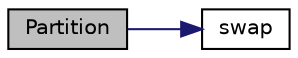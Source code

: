 digraph "Partition"
{
  edge [fontname="Helvetica",fontsize="10",labelfontname="Helvetica",labelfontsize="10"];
  node [fontname="Helvetica",fontsize="10",shape=record];
  rankdir="LR";
  Node1 [label="Partition",height=0.2,width=0.4,color="black", fillcolor="grey75", style="filled", fontcolor="black"];
  Node1 -> Node2 [color="midnightblue",fontsize="10",style="solid"];
  Node2 [label="swap",height=0.2,width=0.4,color="black", fillcolor="white", style="filled",URL="$QuickSort_8cpp.html#a4b9708d87be7a409eff20e5e7e8b43c8"];
}
